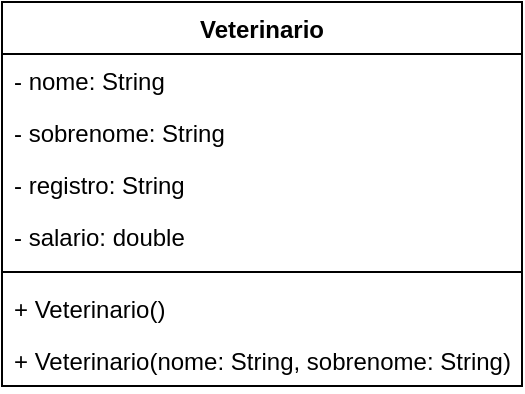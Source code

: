 <mxfile version="18.1.1" type="device"><diagram id="C5RBs43oDa-KdzZeNtuy" name="Page-1"><mxGraphModel dx="1422" dy="768" grid="1" gridSize="10" guides="1" tooltips="1" connect="1" arrows="1" fold="1" page="1" pageScale="1" pageWidth="827" pageHeight="1169" math="0" shadow="0"><root><mxCell id="WIyWlLk6GJQsqaUBKTNV-0"/><mxCell id="WIyWlLk6GJQsqaUBKTNV-1" parent="WIyWlLk6GJQsqaUBKTNV-0"/><mxCell id="1nCr8pq-XaK6eM7N1T3s-0" value="Veterinario" style="swimlane;fontStyle=1;align=center;verticalAlign=top;childLayout=stackLayout;horizontal=1;startSize=26;horizontalStack=0;resizeParent=1;resizeParentMax=0;resizeLast=0;collapsible=1;marginBottom=0;" vertex="1" parent="WIyWlLk6GJQsqaUBKTNV-1"><mxGeometry x="20" y="20" width="260" height="192" as="geometry"/></mxCell><mxCell id="1nCr8pq-XaK6eM7N1T3s-1" value="- nome: String" style="text;strokeColor=none;fillColor=none;align=left;verticalAlign=top;spacingLeft=4;spacingRight=4;overflow=hidden;rotatable=0;points=[[0,0.5],[1,0.5]];portConstraint=eastwest;" vertex="1" parent="1nCr8pq-XaK6eM7N1T3s-0"><mxGeometry y="26" width="260" height="26" as="geometry"/></mxCell><mxCell id="1nCr8pq-XaK6eM7N1T3s-9" value="- sobrenome: String" style="text;strokeColor=none;fillColor=none;align=left;verticalAlign=top;spacingLeft=4;spacingRight=4;overflow=hidden;rotatable=0;points=[[0,0.5],[1,0.5]];portConstraint=eastwest;" vertex="1" parent="1nCr8pq-XaK6eM7N1T3s-0"><mxGeometry y="52" width="260" height="26" as="geometry"/></mxCell><mxCell id="1nCr8pq-XaK6eM7N1T3s-10" value="- registro: String" style="text;strokeColor=none;fillColor=none;align=left;verticalAlign=top;spacingLeft=4;spacingRight=4;overflow=hidden;rotatable=0;points=[[0,0.5],[1,0.5]];portConstraint=eastwest;" vertex="1" parent="1nCr8pq-XaK6eM7N1T3s-0"><mxGeometry y="78" width="260" height="26" as="geometry"/></mxCell><mxCell id="1nCr8pq-XaK6eM7N1T3s-11" value="- salario: double" style="text;strokeColor=none;fillColor=none;align=left;verticalAlign=top;spacingLeft=4;spacingRight=4;overflow=hidden;rotatable=0;points=[[0,0.5],[1,0.5]];portConstraint=eastwest;" vertex="1" parent="1nCr8pq-XaK6eM7N1T3s-0"><mxGeometry y="104" width="260" height="26" as="geometry"/></mxCell><mxCell id="1nCr8pq-XaK6eM7N1T3s-2" value="" style="line;strokeWidth=1;fillColor=none;align=left;verticalAlign=middle;spacingTop=-1;spacingLeft=3;spacingRight=3;rotatable=0;labelPosition=right;points=[];portConstraint=eastwest;" vertex="1" parent="1nCr8pq-XaK6eM7N1T3s-0"><mxGeometry y="130" width="260" height="10" as="geometry"/></mxCell><mxCell id="1nCr8pq-XaK6eM7N1T3s-3" value="+ Veterinario()" style="text;strokeColor=none;fillColor=none;align=left;verticalAlign=top;spacingLeft=4;spacingRight=4;overflow=hidden;rotatable=0;points=[[0,0.5],[1,0.5]];portConstraint=eastwest;" vertex="1" parent="1nCr8pq-XaK6eM7N1T3s-0"><mxGeometry y="140" width="260" height="26" as="geometry"/></mxCell><mxCell id="1nCr8pq-XaK6eM7N1T3s-16" value="+ Veterinario(nome: String, sobrenome: String)" style="text;strokeColor=none;fillColor=none;align=left;verticalAlign=top;spacingLeft=4;spacingRight=4;overflow=hidden;rotatable=0;points=[[0,0.5],[1,0.5]];portConstraint=eastwest;" vertex="1" parent="1nCr8pq-XaK6eM7N1T3s-0"><mxGeometry y="166" width="260" height="26" as="geometry"/></mxCell></root></mxGraphModel></diagram></mxfile>